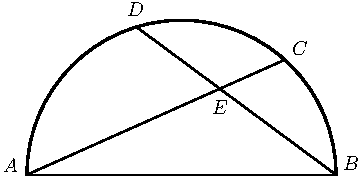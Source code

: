 import graph; size(6cm); real lsf=0.5; pen dps=linewidth(0.7)+fontsize(10); defaultpen(dps); pen ds=black; real xmin=-5.180736858080512,xmax=4.48224459945203,ymin=-2.1136728096630897,ymax=4.597166014571423; 
pair A=(-1.,0.), B=(1.,0.), C=(0.6682367272842406,0.7439487054283027), D=(-0.29156448276609953,0.9565511760430473); 
draw(A--B,linewidth(0.8)); draw(shift((0.,0.))*xscale(1.)*yscale(1.)*arc((0,0),1,0.,180.),linewidth(1.2)); draw(A--C,linewidth(0.8)); draw(D--B,linewidth(0.8)); 
dot(A,linewidth(1.pt)+ds); label("$A$",(-1.1714609210815967,5.937977386822604e-4),NE*lsf); dot(B,linewidth(1.pt)+ds); label("$B$",(1.0289424740291362,0.016255031867584275),NE*lsf); dot(C,linewidth(1.pt)+ds); label("$C$",(0.700056557322194,0.7601636529904299),NE*lsf); dot(D,linewidth(1.pt)+ds); label("$D$",(-0.364907363443143,1.010743399052862),NE*lsf); dot((0.24833498223522213,0.5566938904927501),linewidth(1.pt)+ds); label("$E$",(0.18323583106842747,0.3764634168323306),NE*lsf); 
clip((xmin,ymin)--(xmin,ymax)--(xmax,ymax)--(xmax,ymin)--cycle); 